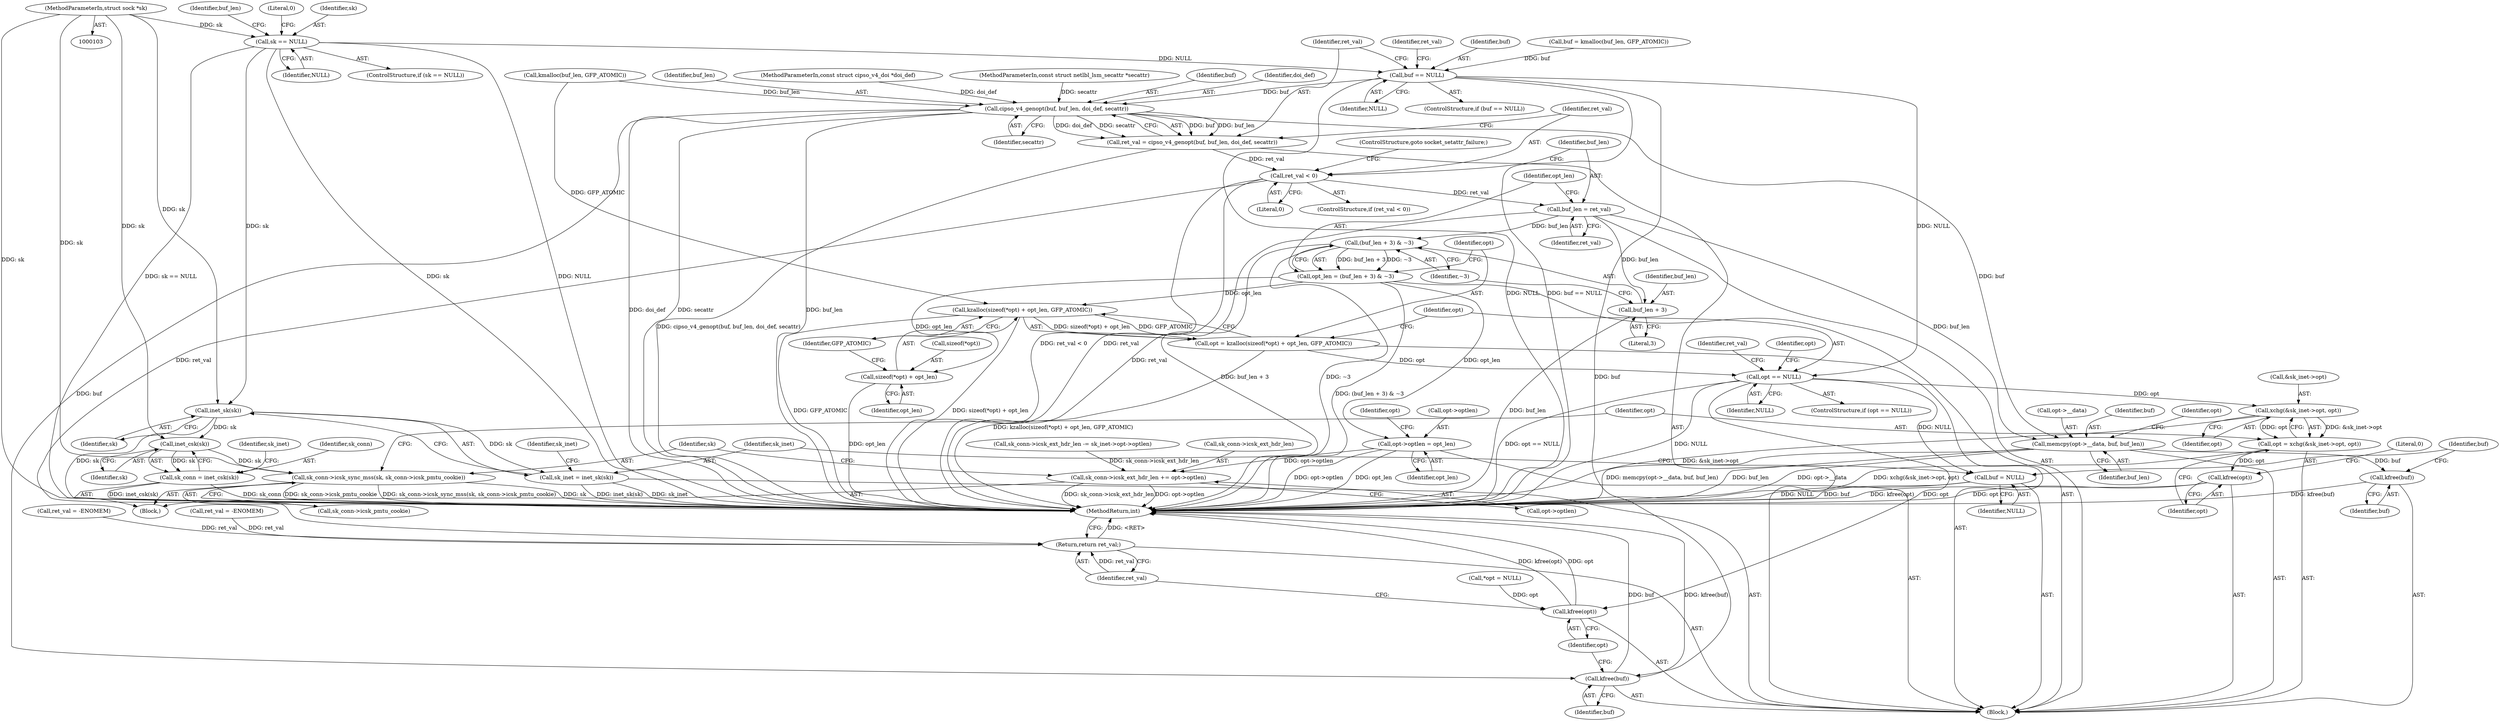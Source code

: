 digraph "1_linux_f6d8bd051c391c1c0458a30b2a7abcd939329259_10@pointer" {
"1000104" [label="(MethodParameterIn,struct sock *sk)"];
"1000126" [label="(Call,sk == NULL)"];
"1000140" [label="(Call,buf == NULL)"];
"1000151" [label="(Call,cipso_v4_genopt(buf, buf_len, doi_def, secattr))"];
"1000149" [label="(Call,ret_val = cipso_v4_genopt(buf, buf_len, doi_def, secattr))"];
"1000157" [label="(Call,ret_val < 0)"];
"1000161" [label="(Call,buf_len = ret_val)"];
"1000166" [label="(Call,(buf_len + 3) & ~3)"];
"1000164" [label="(Call,opt_len = (buf_len + 3) & ~3)"];
"1000173" [label="(Call,kzalloc(sizeof(*opt) + opt_len, GFP_ATOMIC))"];
"1000171" [label="(Call,opt = kzalloc(sizeof(*opt) + opt_len, GFP_ATOMIC))"];
"1000181" [label="(Call,opt == NULL)"];
"1000209" [label="(Call,buf = NULL)"];
"1000252" [label="(Call,xchg(&sk_inet->opt, opt))"];
"1000250" [label="(Call,opt = xchg(&sk_inet->opt, opt))"];
"1000258" [label="(Call,kfree(opt))"];
"1000265" [label="(Call,kfree(opt))"];
"1000174" [label="(Call,sizeof(*opt) + opt_len)"];
"1000196" [label="(Call,opt->optlen = opt_len)"];
"1000238" [label="(Call,sk_conn->icsk_ext_hdr_len += opt->optlen)"];
"1000167" [label="(Call,buf_len + 3)"];
"1000190" [label="(Call,memcpy(opt->__data, buf, buf_len))"];
"1000207" [label="(Call,kfree(buf))"];
"1000267" [label="(Return,return ret_val;)"];
"1000263" [label="(Call,kfree(buf))"];
"1000214" [label="(Call,inet_sk(sk))"];
"1000212" [label="(Call,sk_inet = inet_sk(sk))"];
"1000223" [label="(Call,inet_csk(sk))"];
"1000221" [label="(Call,sk_conn = inet_csk(sk))"];
"1000245" [label="(Call,sk_conn->icsk_sync_mss(sk, sk_conn->icsk_pmtu_cookie))"];
"1000142" [label="(Identifier,NULL)"];
"1000195" [label="(Identifier,buf_len)"];
"1000227" [label="(Identifier,sk_inet)"];
"1000185" [label="(Call,ret_val = -ENOMEM)"];
"1000155" [label="(Identifier,secattr)"];
"1000169" [label="(Literal,3)"];
"1000218" [label="(Identifier,sk_inet)"];
"1000152" [label="(Identifier,buf)"];
"1000259" [label="(Identifier,opt)"];
"1000161" [label="(Call,buf_len = ret_val)"];
"1000186" [label="(Identifier,ret_val)"];
"1000107" [label="(Block,)"];
"1000207" [label="(Call,kfree(buf))"];
"1000191" [label="(Call,opt->__data)"];
"1000167" [label="(Call,buf_len + 3)"];
"1000157" [label="(Call,ret_val < 0)"];
"1000251" [label="(Identifier,opt)"];
"1000172" [label="(Identifier,opt)"];
"1000154" [label="(Identifier,doi_def)"];
"1000190" [label="(Call,memcpy(opt->__data, buf, buf_len))"];
"1000182" [label="(Identifier,opt)"];
"1000253" [label="(Call,&sk_inet->opt)"];
"1000203" [label="(Identifier,opt)"];
"1000211" [label="(Identifier,NULL)"];
"1000139" [label="(ControlStructure,if (buf == NULL))"];
"1000120" [label="(Call,*opt = NULL)"];
"1000171" [label="(Call,opt = kzalloc(sizeof(*opt) + opt_len, GFP_ATOMIC))"];
"1000162" [label="(Identifier,buf_len)"];
"1000200" [label="(Identifier,opt_len)"];
"1000267" [label="(Return,return ret_val;)"];
"1000104" [label="(MethodParameterIn,struct sock *sk)"];
"1000153" [label="(Identifier,buf_len)"];
"1000250" [label="(Call,opt = xchg(&sk_inet->opt, opt))"];
"1000150" [label="(Identifier,ret_val)"];
"1000160" [label="(ControlStructure,goto socket_setattr_failure;)"];
"1000164" [label="(Call,opt_len = (buf_len + 3) & ~3)"];
"1000238" [label="(Call,sk_conn->icsk_ext_hdr_len += opt->optlen)"];
"1000222" [label="(Identifier,sk_conn)"];
"1000165" [label="(Identifier,opt_len)"];
"1000221" [label="(Call,sk_conn = inet_csk(sk))"];
"1000194" [label="(Identifier,buf)"];
"1000130" [label="(Literal,0)"];
"1000197" [label="(Call,opt->optlen)"];
"1000168" [label="(Identifier,buf_len)"];
"1000128" [label="(Identifier,NULL)"];
"1000268" [label="(Identifier,ret_val)"];
"1000170" [label="(Identifier,~3)"];
"1000159" [label="(Literal,0)"];
"1000192" [label="(Identifier,opt)"];
"1000140" [label="(Call,buf == NULL)"];
"1000257" [label="(Identifier,opt)"];
"1000209" [label="(Call,buf = NULL)"];
"1000145" [label="(Identifier,ret_val)"];
"1000252" [label="(Call,xchg(&sk_inet->opt, opt))"];
"1000265" [label="(Call,kfree(opt))"];
"1000181" [label="(Call,opt == NULL)"];
"1000180" [label="(ControlStructure,if (opt == NULL))"];
"1000125" [label="(ControlStructure,if (sk == NULL))"];
"1000173" [label="(Call,kzalloc(sizeof(*opt) + opt_len, GFP_ATOMIC))"];
"1000127" [label="(Identifier,sk)"];
"1000215" [label="(Identifier,sk)"];
"1000198" [label="(Identifier,opt)"];
"1000105" [label="(MethodParameterIn,const struct cipso_v4_doi *doi_def)"];
"1000158" [label="(Identifier,ret_val)"];
"1000210" [label="(Identifier,buf)"];
"1000126" [label="(Call,sk == NULL)"];
"1000214" [label="(Call,inet_sk(sk))"];
"1000220" [label="(Block,)"];
"1000269" [label="(MethodReturn,int)"];
"1000246" [label="(Identifier,sk)"];
"1000245" [label="(Call,sk_conn->icsk_sync_mss(sk, sk_conn->icsk_pmtu_cookie))"];
"1000261" [label="(Literal,0)"];
"1000175" [label="(Call,sizeof(*opt))"];
"1000208" [label="(Identifier,buf)"];
"1000149" [label="(Call,ret_val = cipso_v4_genopt(buf, buf_len, doi_def, secattr))"];
"1000163" [label="(Identifier,ret_val)"];
"1000229" [label="(Call,sk_conn->icsk_ext_hdr_len -= sk_inet->opt->optlen)"];
"1000196" [label="(Call,opt->optlen = opt_len)"];
"1000179" [label="(Identifier,GFP_ATOMIC)"];
"1000224" [label="(Identifier,sk)"];
"1000174" [label="(Call,sizeof(*opt) + opt_len)"];
"1000166" [label="(Call,(buf_len + 3) & ~3)"];
"1000239" [label="(Call,sk_conn->icsk_ext_hdr_len)"];
"1000178" [label="(Identifier,opt_len)"];
"1000213" [label="(Identifier,sk_inet)"];
"1000151" [label="(Call,cipso_v4_genopt(buf, buf_len, doi_def, secattr))"];
"1000242" [label="(Call,opt->optlen)"];
"1000144" [label="(Call,ret_val = -ENOMEM)"];
"1000264" [label="(Identifier,buf)"];
"1000258" [label="(Call,kfree(opt))"];
"1000132" [label="(Identifier,buf_len)"];
"1000212" [label="(Call,sk_inet = inet_sk(sk))"];
"1000141" [label="(Identifier,buf)"];
"1000156" [label="(ControlStructure,if (ret_val < 0))"];
"1000106" [label="(MethodParameterIn,const struct netlbl_lsm_secattr *secattr)"];
"1000247" [label="(Call,sk_conn->icsk_pmtu_cookie)"];
"1000266" [label="(Identifier,opt)"];
"1000263" [label="(Call,kfree(buf))"];
"1000223" [label="(Call,inet_csk(sk))"];
"1000136" [label="(Call,kmalloc(buf_len, GFP_ATOMIC))"];
"1000183" [label="(Identifier,NULL)"];
"1000134" [label="(Call,buf = kmalloc(buf_len, GFP_ATOMIC))"];
"1000104" -> "1000103"  [label="AST: "];
"1000104" -> "1000269"  [label="DDG: sk"];
"1000104" -> "1000126"  [label="DDG: sk"];
"1000104" -> "1000214"  [label="DDG: sk"];
"1000104" -> "1000223"  [label="DDG: sk"];
"1000104" -> "1000245"  [label="DDG: sk"];
"1000126" -> "1000125"  [label="AST: "];
"1000126" -> "1000128"  [label="CFG: "];
"1000127" -> "1000126"  [label="AST: "];
"1000128" -> "1000126"  [label="AST: "];
"1000130" -> "1000126"  [label="CFG: "];
"1000132" -> "1000126"  [label="CFG: "];
"1000126" -> "1000269"  [label="DDG: sk == NULL"];
"1000126" -> "1000269"  [label="DDG: sk"];
"1000126" -> "1000269"  [label="DDG: NULL"];
"1000126" -> "1000140"  [label="DDG: NULL"];
"1000126" -> "1000214"  [label="DDG: sk"];
"1000140" -> "1000139"  [label="AST: "];
"1000140" -> "1000142"  [label="CFG: "];
"1000141" -> "1000140"  [label="AST: "];
"1000142" -> "1000140"  [label="AST: "];
"1000145" -> "1000140"  [label="CFG: "];
"1000150" -> "1000140"  [label="CFG: "];
"1000140" -> "1000269"  [label="DDG: NULL"];
"1000140" -> "1000269"  [label="DDG: buf == NULL"];
"1000134" -> "1000140"  [label="DDG: buf"];
"1000140" -> "1000151"  [label="DDG: buf"];
"1000140" -> "1000181"  [label="DDG: NULL"];
"1000140" -> "1000263"  [label="DDG: buf"];
"1000151" -> "1000149"  [label="AST: "];
"1000151" -> "1000155"  [label="CFG: "];
"1000152" -> "1000151"  [label="AST: "];
"1000153" -> "1000151"  [label="AST: "];
"1000154" -> "1000151"  [label="AST: "];
"1000155" -> "1000151"  [label="AST: "];
"1000149" -> "1000151"  [label="CFG: "];
"1000151" -> "1000269"  [label="DDG: secattr"];
"1000151" -> "1000269"  [label="DDG: buf_len"];
"1000151" -> "1000269"  [label="DDG: doi_def"];
"1000151" -> "1000149"  [label="DDG: buf"];
"1000151" -> "1000149"  [label="DDG: buf_len"];
"1000151" -> "1000149"  [label="DDG: doi_def"];
"1000151" -> "1000149"  [label="DDG: secattr"];
"1000136" -> "1000151"  [label="DDG: buf_len"];
"1000105" -> "1000151"  [label="DDG: doi_def"];
"1000106" -> "1000151"  [label="DDG: secattr"];
"1000151" -> "1000190"  [label="DDG: buf"];
"1000151" -> "1000263"  [label="DDG: buf"];
"1000149" -> "1000107"  [label="AST: "];
"1000150" -> "1000149"  [label="AST: "];
"1000158" -> "1000149"  [label="CFG: "];
"1000149" -> "1000269"  [label="DDG: cipso_v4_genopt(buf, buf_len, doi_def, secattr)"];
"1000149" -> "1000157"  [label="DDG: ret_val"];
"1000157" -> "1000156"  [label="AST: "];
"1000157" -> "1000159"  [label="CFG: "];
"1000158" -> "1000157"  [label="AST: "];
"1000159" -> "1000157"  [label="AST: "];
"1000160" -> "1000157"  [label="CFG: "];
"1000162" -> "1000157"  [label="CFG: "];
"1000157" -> "1000269"  [label="DDG: ret_val < 0"];
"1000157" -> "1000269"  [label="DDG: ret_val"];
"1000157" -> "1000161"  [label="DDG: ret_val"];
"1000157" -> "1000267"  [label="DDG: ret_val"];
"1000161" -> "1000107"  [label="AST: "];
"1000161" -> "1000163"  [label="CFG: "];
"1000162" -> "1000161"  [label="AST: "];
"1000163" -> "1000161"  [label="AST: "];
"1000165" -> "1000161"  [label="CFG: "];
"1000161" -> "1000269"  [label="DDG: ret_val"];
"1000161" -> "1000166"  [label="DDG: buf_len"];
"1000161" -> "1000167"  [label="DDG: buf_len"];
"1000161" -> "1000190"  [label="DDG: buf_len"];
"1000166" -> "1000164"  [label="AST: "];
"1000166" -> "1000170"  [label="CFG: "];
"1000167" -> "1000166"  [label="AST: "];
"1000170" -> "1000166"  [label="AST: "];
"1000164" -> "1000166"  [label="CFG: "];
"1000166" -> "1000269"  [label="DDG: buf_len + 3"];
"1000166" -> "1000269"  [label="DDG: ~3"];
"1000166" -> "1000164"  [label="DDG: buf_len + 3"];
"1000166" -> "1000164"  [label="DDG: ~3"];
"1000164" -> "1000107"  [label="AST: "];
"1000165" -> "1000164"  [label="AST: "];
"1000172" -> "1000164"  [label="CFG: "];
"1000164" -> "1000269"  [label="DDG: (buf_len + 3) & ~3"];
"1000164" -> "1000173"  [label="DDG: opt_len"];
"1000164" -> "1000174"  [label="DDG: opt_len"];
"1000164" -> "1000196"  [label="DDG: opt_len"];
"1000173" -> "1000171"  [label="AST: "];
"1000173" -> "1000179"  [label="CFG: "];
"1000174" -> "1000173"  [label="AST: "];
"1000179" -> "1000173"  [label="AST: "];
"1000171" -> "1000173"  [label="CFG: "];
"1000173" -> "1000269"  [label="DDG: GFP_ATOMIC"];
"1000173" -> "1000269"  [label="DDG: sizeof(*opt) + opt_len"];
"1000173" -> "1000171"  [label="DDG: sizeof(*opt) + opt_len"];
"1000173" -> "1000171"  [label="DDG: GFP_ATOMIC"];
"1000136" -> "1000173"  [label="DDG: GFP_ATOMIC"];
"1000171" -> "1000107"  [label="AST: "];
"1000172" -> "1000171"  [label="AST: "];
"1000182" -> "1000171"  [label="CFG: "];
"1000171" -> "1000269"  [label="DDG: kzalloc(sizeof(*opt) + opt_len, GFP_ATOMIC)"];
"1000171" -> "1000181"  [label="DDG: opt"];
"1000181" -> "1000180"  [label="AST: "];
"1000181" -> "1000183"  [label="CFG: "];
"1000182" -> "1000181"  [label="AST: "];
"1000183" -> "1000181"  [label="AST: "];
"1000186" -> "1000181"  [label="CFG: "];
"1000192" -> "1000181"  [label="CFG: "];
"1000181" -> "1000269"  [label="DDG: opt == NULL"];
"1000181" -> "1000269"  [label="DDG: NULL"];
"1000181" -> "1000209"  [label="DDG: NULL"];
"1000181" -> "1000252"  [label="DDG: opt"];
"1000181" -> "1000265"  [label="DDG: opt"];
"1000209" -> "1000107"  [label="AST: "];
"1000209" -> "1000211"  [label="CFG: "];
"1000210" -> "1000209"  [label="AST: "];
"1000211" -> "1000209"  [label="AST: "];
"1000213" -> "1000209"  [label="CFG: "];
"1000209" -> "1000269"  [label="DDG: buf"];
"1000209" -> "1000269"  [label="DDG: NULL"];
"1000252" -> "1000250"  [label="AST: "];
"1000252" -> "1000257"  [label="CFG: "];
"1000253" -> "1000252"  [label="AST: "];
"1000257" -> "1000252"  [label="AST: "];
"1000250" -> "1000252"  [label="CFG: "];
"1000252" -> "1000269"  [label="DDG: &sk_inet->opt"];
"1000252" -> "1000250"  [label="DDG: &sk_inet->opt"];
"1000252" -> "1000250"  [label="DDG: opt"];
"1000250" -> "1000107"  [label="AST: "];
"1000251" -> "1000250"  [label="AST: "];
"1000259" -> "1000250"  [label="CFG: "];
"1000250" -> "1000269"  [label="DDG: xchg(&sk_inet->opt, opt)"];
"1000250" -> "1000258"  [label="DDG: opt"];
"1000258" -> "1000107"  [label="AST: "];
"1000258" -> "1000259"  [label="CFG: "];
"1000259" -> "1000258"  [label="AST: "];
"1000261" -> "1000258"  [label="CFG: "];
"1000258" -> "1000269"  [label="DDG: opt"];
"1000258" -> "1000269"  [label="DDG: kfree(opt)"];
"1000265" -> "1000107"  [label="AST: "];
"1000265" -> "1000266"  [label="CFG: "];
"1000266" -> "1000265"  [label="AST: "];
"1000268" -> "1000265"  [label="CFG: "];
"1000265" -> "1000269"  [label="DDG: kfree(opt)"];
"1000265" -> "1000269"  [label="DDG: opt"];
"1000120" -> "1000265"  [label="DDG: opt"];
"1000174" -> "1000178"  [label="CFG: "];
"1000175" -> "1000174"  [label="AST: "];
"1000178" -> "1000174"  [label="AST: "];
"1000179" -> "1000174"  [label="CFG: "];
"1000174" -> "1000269"  [label="DDG: opt_len"];
"1000196" -> "1000107"  [label="AST: "];
"1000196" -> "1000200"  [label="CFG: "];
"1000197" -> "1000196"  [label="AST: "];
"1000200" -> "1000196"  [label="AST: "];
"1000203" -> "1000196"  [label="CFG: "];
"1000196" -> "1000269"  [label="DDG: opt->optlen"];
"1000196" -> "1000269"  [label="DDG: opt_len"];
"1000196" -> "1000238"  [label="DDG: opt->optlen"];
"1000238" -> "1000220"  [label="AST: "];
"1000238" -> "1000242"  [label="CFG: "];
"1000239" -> "1000238"  [label="AST: "];
"1000242" -> "1000238"  [label="AST: "];
"1000246" -> "1000238"  [label="CFG: "];
"1000238" -> "1000269"  [label="DDG: sk_conn->icsk_ext_hdr_len"];
"1000238" -> "1000269"  [label="DDG: opt->optlen"];
"1000229" -> "1000238"  [label="DDG: sk_conn->icsk_ext_hdr_len"];
"1000167" -> "1000169"  [label="CFG: "];
"1000168" -> "1000167"  [label="AST: "];
"1000169" -> "1000167"  [label="AST: "];
"1000170" -> "1000167"  [label="CFG: "];
"1000167" -> "1000269"  [label="DDG: buf_len"];
"1000190" -> "1000107"  [label="AST: "];
"1000190" -> "1000195"  [label="CFG: "];
"1000191" -> "1000190"  [label="AST: "];
"1000194" -> "1000190"  [label="AST: "];
"1000195" -> "1000190"  [label="AST: "];
"1000198" -> "1000190"  [label="CFG: "];
"1000190" -> "1000269"  [label="DDG: memcpy(opt->__data, buf, buf_len)"];
"1000190" -> "1000269"  [label="DDG: buf_len"];
"1000190" -> "1000269"  [label="DDG: opt->__data"];
"1000190" -> "1000207"  [label="DDG: buf"];
"1000207" -> "1000107"  [label="AST: "];
"1000207" -> "1000208"  [label="CFG: "];
"1000208" -> "1000207"  [label="AST: "];
"1000210" -> "1000207"  [label="CFG: "];
"1000207" -> "1000269"  [label="DDG: kfree(buf)"];
"1000267" -> "1000107"  [label="AST: "];
"1000267" -> "1000268"  [label="CFG: "];
"1000268" -> "1000267"  [label="AST: "];
"1000269" -> "1000267"  [label="CFG: "];
"1000267" -> "1000269"  [label="DDG: <RET>"];
"1000268" -> "1000267"  [label="DDG: ret_val"];
"1000185" -> "1000267"  [label="DDG: ret_val"];
"1000144" -> "1000267"  [label="DDG: ret_val"];
"1000263" -> "1000107"  [label="AST: "];
"1000263" -> "1000264"  [label="CFG: "];
"1000264" -> "1000263"  [label="AST: "];
"1000266" -> "1000263"  [label="CFG: "];
"1000263" -> "1000269"  [label="DDG: buf"];
"1000263" -> "1000269"  [label="DDG: kfree(buf)"];
"1000214" -> "1000212"  [label="AST: "];
"1000214" -> "1000215"  [label="CFG: "];
"1000215" -> "1000214"  [label="AST: "];
"1000212" -> "1000214"  [label="CFG: "];
"1000214" -> "1000269"  [label="DDG: sk"];
"1000214" -> "1000212"  [label="DDG: sk"];
"1000214" -> "1000223"  [label="DDG: sk"];
"1000212" -> "1000107"  [label="AST: "];
"1000213" -> "1000212"  [label="AST: "];
"1000218" -> "1000212"  [label="CFG: "];
"1000212" -> "1000269"  [label="DDG: inet_sk(sk)"];
"1000212" -> "1000269"  [label="DDG: sk_inet"];
"1000223" -> "1000221"  [label="AST: "];
"1000223" -> "1000224"  [label="CFG: "];
"1000224" -> "1000223"  [label="AST: "];
"1000221" -> "1000223"  [label="CFG: "];
"1000223" -> "1000221"  [label="DDG: sk"];
"1000223" -> "1000245"  [label="DDG: sk"];
"1000221" -> "1000220"  [label="AST: "];
"1000222" -> "1000221"  [label="AST: "];
"1000227" -> "1000221"  [label="CFG: "];
"1000221" -> "1000269"  [label="DDG: inet_csk(sk)"];
"1000221" -> "1000269"  [label="DDG: sk_conn"];
"1000245" -> "1000220"  [label="AST: "];
"1000245" -> "1000247"  [label="CFG: "];
"1000246" -> "1000245"  [label="AST: "];
"1000247" -> "1000245"  [label="AST: "];
"1000251" -> "1000245"  [label="CFG: "];
"1000245" -> "1000269"  [label="DDG: sk_conn->icsk_sync_mss(sk, sk_conn->icsk_pmtu_cookie)"];
"1000245" -> "1000269"  [label="DDG: sk"];
"1000245" -> "1000269"  [label="DDG: sk_conn->icsk_pmtu_cookie"];
}
